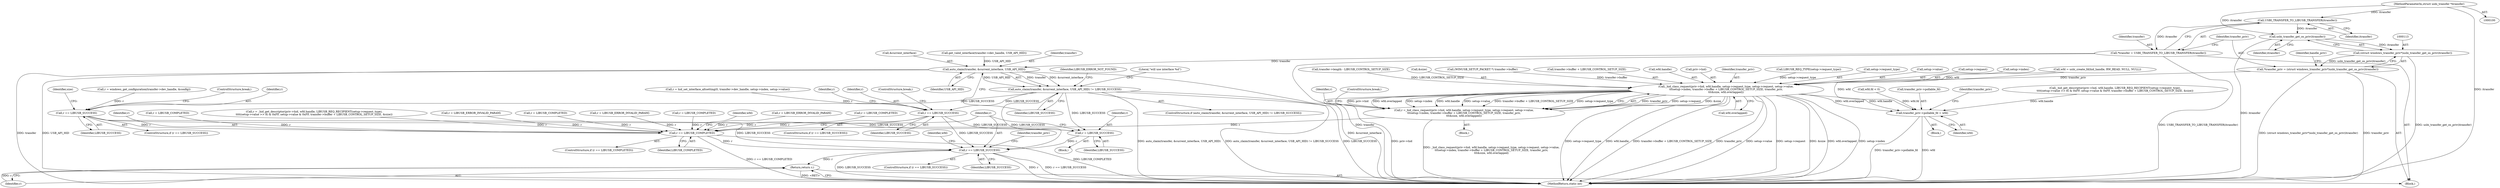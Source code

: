 digraph "1_Chrome_ac149a8d4371c0e01e0934fdd57b09e86f96b5b9_25@pointer" {
"1000107" [label="(Call,USBI_TRANSFER_TO_LIBUSB_TRANSFER(itransfer))"];
"1000102" [label="(MethodParameterIn,struct usbi_transfer *itransfer)"];
"1000105" [label="(Call,*transfer = USBI_TRANSFER_TO_LIBUSB_TRANSFER(itransfer))"];
"1000201" [label="(Call,auto_claim(transfer, &current_interface, USB_API_HID))"];
"1000200" [label="(Call,auto_claim(transfer, &current_interface, USB_API_HID) != LIBUSB_SUCCESS)"];
"1000294" [label="(Call,r == LIBUSB_SUCCESS)"];
"1000430" [label="(Call,r == LIBUSB_COMPLETED)"];
"1000454" [label="(Call,r == LIBUSB_SUCCESS)"];
"1000475" [label="(Return,return r;)"];
"1000450" [label="(Call,r = LIBUSB_SUCCESS)"];
"1000370" [label="(Call,r == LIBUSB_SUCCESS)"];
"1000114" [label="(Call,usbi_transfer_get_os_priv(itransfer))"];
"1000112" [label="(Call,(struct windows_transfer_priv*)usbi_transfer_get_os_priv(itransfer))"];
"1000110" [label="(Call,*transfer_priv = (struct windows_transfer_priv*)usbi_transfer_get_os_priv(itransfer))"];
"1000390" [label="(Call,_hid_class_request(priv->hid, wfd.handle, setup->request_type, setup->request, setup->value,\n\t\t\tsetup->index, transfer->buffer + LIBUSB_CONTROL_SETUP_SIZE, transfer_priv,\n\t\t\t&size, wfd.overlapped))"];
"1000388" [label="(Call,r =_hid_class_request(priv->hid, wfd.handle, setup->request_type, setup->request, setup->value,\n\t\t\tsetup->index, transfer->buffer + LIBUSB_CONTROL_SETUP_SIZE, transfer_priv,\n\t\t\t&size, wfd.overlapped))"];
"1000458" [label="(Call,transfer_priv->pollable_fd = wfd)"];
"1000465" [label="(Identifier,transfer_priv)"];
"1000400" [label="(Call,setup->request)"];
"1000388" [label="(Call,r =_hid_class_request(priv->hid, wfd.handle, setup->request_type, setup->request, setup->value,\n\t\t\tsetup->index, transfer->buffer + LIBUSB_CONTROL_SETUP_SIZE, transfer_priv,\n\t\t\t&size, wfd.overlapped))"];
"1000420" [label="(ControlStructure,break;)"];
"1000118" [label="(Identifier,handle_priv)"];
"1000203" [label="(Call,&current_interface)"];
"1000406" [label="(Call,setup->index)"];
"1000458" [label="(Call,transfer_priv->pollable_fd = wfd)"];
"1000417" [label="(Call,wfd.overlapped)"];
"1000369" [label="(ControlStructure,if (r == LIBUSB_SUCCESS))"];
"1000201" [label="(Call,auto_claim(transfer, &current_interface, USB_API_HID))"];
"1000375" [label="(Identifier,r)"];
"1000432" [label="(Identifier,LIBUSB_COMPLETED)"];
"1000371" [label="(Identifier,r)"];
"1000175" [label="(Call,transfer->length - LIBUSB_CONTROL_SETUP_SIZE)"];
"1000456" [label="(Identifier,LIBUSB_SUCCESS)"];
"1000312" [label="(Call,r = LIBUSB_COMPLETED)"];
"1000450" [label="(Call,r = LIBUSB_SUCCESS)"];
"1000222" [label="(Call,wfd = usbi_create_fd(hid_handle, RW_READ, NULL, NULL))"];
"1000199" [label="(ControlStructure,if (auto_claim(transfer, &current_interface, USB_API_HID) != LIBUSB_SUCCESS))"];
"1000460" [label="(Identifier,transfer_priv)"];
"1000209" [label="(Identifier,LIBUSB_ERROR_NOT_FOUND)"];
"1000299" [label="(Identifier,size)"];
"1000253" [label="(Call,_hid_get_descriptor(priv->hid, wfd.handle, LIBUSB_REQ_RECIPIENT(setup->request_type),\n\t\t\t\t(setup->value >> 8) & 0xFF, setup->value & 0xFF, transfer->buffer + LIBUSB_CONTROL_SETUP_SIZE, &size))"];
"1000115" [label="(Identifier,itransfer)"];
"1000433" [label="(Block,)"];
"1000230" [label="(Call,wfd.fd < 0)"];
"1000429" [label="(ControlStructure,if (r == LIBUSB_COMPLETED))"];
"1000105" [label="(Call,*transfer = USBI_TRANSFER_TO_LIBUSB_TRANSFER(itransfer))"];
"1000415" [label="(Call,&size)"];
"1000144" [label="(Call,(WINUSB_SETUP_PACKET *) transfer->buffer)"];
"1000189" [label="(Call,get_valid_interface(transfer->dev_handle, USB_API_HID))"];
"1000107" [label="(Call,USBI_TRANSFER_TO_LIBUSB_TRANSFER(itransfer))"];
"1000382" [label="(Call,r = LIBUSB_ERROR_INVALID_PARAM)"];
"1000326" [label="(Call,r = LIBUSB_COMPLETED)"];
"1000437" [label="(Identifier,wfd)"];
"1000102" [label="(MethodParameterIn,struct usbi_transfer *itransfer)"];
"1000334" [label="(Call,r = LIBUSB_ERROR_INVALID_PARAM)"];
"1000474" [label="(Identifier,wfd)"];
"1000451" [label="(Identifier,r)"];
"1000459" [label="(Call,transfer_priv->pollable_fd)"];
"1000452" [label="(Identifier,LIBUSB_SUCCESS)"];
"1000409" [label="(Call,transfer->buffer + LIBUSB_CONTROL_SETUP_SIZE)"];
"1000455" [label="(Identifier,r)"];
"1000114" [label="(Call,usbi_transfer_get_os_priv(itransfer))"];
"1000285" [label="(Call,r = windows_get_configuration(transfer->dev_handle, &config))"];
"1000476" [label="(Identifier,r)"];
"1000200" [label="(Call,auto_claim(transfer, &current_interface, USB_API_HID) != LIBUSB_SUCCESS)"];
"1000377" [label="(ControlStructure,break;)"];
"1000110" [label="(Call,*transfer_priv = (struct windows_transfer_priv*)usbi_transfer_get_os_priv(itransfer))"];
"1000315" [label="(ControlStructure,break;)"];
"1000211" [label="(Literal,\"will use interface %d\")"];
"1000108" [label="(Identifier,itransfer)"];
"1000475" [label="(Return,return r;)"];
"1000374" [label="(Call,r = LIBUSB_COMPLETED)"];
"1000431" [label="(Identifier,r)"];
"1000351" [label="(Call,r = LIBUSB_COMPLETED)"];
"1000112" [label="(Call,(struct windows_transfer_priv*)usbi_transfer_get_os_priv(itransfer))"];
"1000293" [label="(ControlStructure,if (r == LIBUSB_SUCCESS))"];
"1000394" [label="(Call,wfd.handle)"];
"1000391" [label="(Call,priv->hid)"];
"1000414" [label="(Identifier,transfer_priv)"];
"1000294" [label="(Call,r == LIBUSB_SUCCESS)"];
"1000239" [label="(Call,LIBUSB_REQ_TYPE(setup->request_type))"];
"1000477" [label="(MethodReturn,static int)"];
"1000372" [label="(Identifier,LIBUSB_SUCCESS)"];
"1000454" [label="(Call,r == LIBUSB_SUCCESS)"];
"1000389" [label="(Identifier,r)"];
"1000295" [label="(Identifier,r)"];
"1000390" [label="(Call,_hid_class_request(priv->hid, wfd.handle, setup->request_type, setup->request, setup->value,\n\t\t\tsetup->index, transfer->buffer + LIBUSB_CONTROL_SETUP_SIZE, transfer_priv,\n\t\t\t&size, wfd.overlapped))"];
"1000296" [label="(Identifier,LIBUSB_SUCCESS)"];
"1000251" [label="(Call,r = _hid_get_descriptor(priv->hid, wfd.handle, LIBUSB_REQ_RECIPIENT(setup->request_type),\n\t\t\t\t(setup->value >> 8) & 0xFF, setup->value & 0xFF, transfer->buffer + LIBUSB_CONTROL_SETUP_SIZE, &size))"];
"1000453" [label="(ControlStructure,if (r == LIBUSB_SUCCESS))"];
"1000397" [label="(Call,setup->request_type)"];
"1000457" [label="(Block,)"];
"1000205" [label="(Identifier,USB_API_HID)"];
"1000370" [label="(Call,r == LIBUSB_SUCCESS)"];
"1000103" [label="(Block,)"];
"1000106" [label="(Identifier,transfer)"];
"1000356" [label="(Call,r = hid_set_interface_altsetting(0, transfer->dev_handle, setup->index, setup->value))"];
"1000111" [label="(Identifier,transfer_priv)"];
"1000425" [label="(Call,r = LIBUSB_ERROR_INVALID_PARAM)"];
"1000206" [label="(Identifier,LIBUSB_SUCCESS)"];
"1000243" [label="(Block,)"];
"1000430" [label="(Call,r == LIBUSB_COMPLETED)"];
"1000462" [label="(Identifier,wfd)"];
"1000202" [label="(Identifier,transfer)"];
"1000403" [label="(Call,setup->value)"];
"1000107" -> "1000105"  [label="AST: "];
"1000107" -> "1000108"  [label="CFG: "];
"1000108" -> "1000107"  [label="AST: "];
"1000105" -> "1000107"  [label="CFG: "];
"1000107" -> "1000105"  [label="DDG: itransfer"];
"1000102" -> "1000107"  [label="DDG: itransfer"];
"1000107" -> "1000114"  [label="DDG: itransfer"];
"1000102" -> "1000100"  [label="AST: "];
"1000102" -> "1000477"  [label="DDG: itransfer"];
"1000102" -> "1000114"  [label="DDG: itransfer"];
"1000105" -> "1000103"  [label="AST: "];
"1000106" -> "1000105"  [label="AST: "];
"1000111" -> "1000105"  [label="CFG: "];
"1000105" -> "1000477"  [label="DDG: USBI_TRANSFER_TO_LIBUSB_TRANSFER(itransfer)"];
"1000105" -> "1000477"  [label="DDG: transfer"];
"1000105" -> "1000201"  [label="DDG: transfer"];
"1000201" -> "1000200"  [label="AST: "];
"1000201" -> "1000205"  [label="CFG: "];
"1000202" -> "1000201"  [label="AST: "];
"1000203" -> "1000201"  [label="AST: "];
"1000205" -> "1000201"  [label="AST: "];
"1000206" -> "1000201"  [label="CFG: "];
"1000201" -> "1000477"  [label="DDG: &current_interface"];
"1000201" -> "1000477"  [label="DDG: USB_API_HID"];
"1000201" -> "1000477"  [label="DDG: transfer"];
"1000201" -> "1000200"  [label="DDG: transfer"];
"1000201" -> "1000200"  [label="DDG: &current_interface"];
"1000201" -> "1000200"  [label="DDG: USB_API_HID"];
"1000189" -> "1000201"  [label="DDG: USB_API_HID"];
"1000200" -> "1000199"  [label="AST: "];
"1000200" -> "1000206"  [label="CFG: "];
"1000206" -> "1000200"  [label="AST: "];
"1000209" -> "1000200"  [label="CFG: "];
"1000211" -> "1000200"  [label="CFG: "];
"1000200" -> "1000477"  [label="DDG: auto_claim(transfer, &current_interface, USB_API_HID)"];
"1000200" -> "1000477"  [label="DDG: auto_claim(transfer, &current_interface, USB_API_HID) != LIBUSB_SUCCESS"];
"1000200" -> "1000477"  [label="DDG: LIBUSB_SUCCESS"];
"1000200" -> "1000294"  [label="DDG: LIBUSB_SUCCESS"];
"1000200" -> "1000370"  [label="DDG: LIBUSB_SUCCESS"];
"1000200" -> "1000450"  [label="DDG: LIBUSB_SUCCESS"];
"1000200" -> "1000454"  [label="DDG: LIBUSB_SUCCESS"];
"1000294" -> "1000293"  [label="AST: "];
"1000294" -> "1000296"  [label="CFG: "];
"1000295" -> "1000294"  [label="AST: "];
"1000296" -> "1000294"  [label="AST: "];
"1000299" -> "1000294"  [label="CFG: "];
"1000315" -> "1000294"  [label="CFG: "];
"1000285" -> "1000294"  [label="DDG: r"];
"1000294" -> "1000430"  [label="DDG: r"];
"1000294" -> "1000450"  [label="DDG: LIBUSB_SUCCESS"];
"1000294" -> "1000454"  [label="DDG: LIBUSB_SUCCESS"];
"1000430" -> "1000429"  [label="AST: "];
"1000430" -> "1000432"  [label="CFG: "];
"1000431" -> "1000430"  [label="AST: "];
"1000432" -> "1000430"  [label="AST: "];
"1000437" -> "1000430"  [label="CFG: "];
"1000455" -> "1000430"  [label="CFG: "];
"1000430" -> "1000477"  [label="DDG: LIBUSB_COMPLETED"];
"1000430" -> "1000477"  [label="DDG: r == LIBUSB_COMPLETED"];
"1000374" -> "1000430"  [label="DDG: r"];
"1000382" -> "1000430"  [label="DDG: r"];
"1000388" -> "1000430"  [label="DDG: r"];
"1000312" -> "1000430"  [label="DDG: r"];
"1000351" -> "1000430"  [label="DDG: r"];
"1000326" -> "1000430"  [label="DDG: r"];
"1000334" -> "1000430"  [label="DDG: r"];
"1000370" -> "1000430"  [label="DDG: r"];
"1000251" -> "1000430"  [label="DDG: r"];
"1000425" -> "1000430"  [label="DDG: r"];
"1000430" -> "1000454"  [label="DDG: r"];
"1000454" -> "1000453"  [label="AST: "];
"1000454" -> "1000456"  [label="CFG: "];
"1000455" -> "1000454"  [label="AST: "];
"1000456" -> "1000454"  [label="AST: "];
"1000460" -> "1000454"  [label="CFG: "];
"1000474" -> "1000454"  [label="CFG: "];
"1000454" -> "1000477"  [label="DDG: r"];
"1000454" -> "1000477"  [label="DDG: r == LIBUSB_SUCCESS"];
"1000454" -> "1000477"  [label="DDG: LIBUSB_SUCCESS"];
"1000450" -> "1000454"  [label="DDG: r"];
"1000370" -> "1000454"  [label="DDG: LIBUSB_SUCCESS"];
"1000454" -> "1000475"  [label="DDG: r"];
"1000475" -> "1000103"  [label="AST: "];
"1000475" -> "1000476"  [label="CFG: "];
"1000476" -> "1000475"  [label="AST: "];
"1000477" -> "1000475"  [label="CFG: "];
"1000475" -> "1000477"  [label="DDG: <RET>"];
"1000476" -> "1000475"  [label="DDG: r"];
"1000450" -> "1000433"  [label="AST: "];
"1000450" -> "1000452"  [label="CFG: "];
"1000451" -> "1000450"  [label="AST: "];
"1000452" -> "1000450"  [label="AST: "];
"1000455" -> "1000450"  [label="CFG: "];
"1000370" -> "1000450"  [label="DDG: LIBUSB_SUCCESS"];
"1000370" -> "1000369"  [label="AST: "];
"1000370" -> "1000372"  [label="CFG: "];
"1000371" -> "1000370"  [label="AST: "];
"1000372" -> "1000370"  [label="AST: "];
"1000375" -> "1000370"  [label="CFG: "];
"1000377" -> "1000370"  [label="CFG: "];
"1000356" -> "1000370"  [label="DDG: r"];
"1000114" -> "1000112"  [label="AST: "];
"1000114" -> "1000115"  [label="CFG: "];
"1000115" -> "1000114"  [label="AST: "];
"1000112" -> "1000114"  [label="CFG: "];
"1000114" -> "1000477"  [label="DDG: itransfer"];
"1000114" -> "1000112"  [label="DDG: itransfer"];
"1000112" -> "1000110"  [label="AST: "];
"1000113" -> "1000112"  [label="AST: "];
"1000110" -> "1000112"  [label="CFG: "];
"1000112" -> "1000477"  [label="DDG: usbi_transfer_get_os_priv(itransfer)"];
"1000112" -> "1000110"  [label="DDG: usbi_transfer_get_os_priv(itransfer)"];
"1000110" -> "1000103"  [label="AST: "];
"1000111" -> "1000110"  [label="AST: "];
"1000118" -> "1000110"  [label="CFG: "];
"1000110" -> "1000477"  [label="DDG: (struct windows_transfer_priv*)usbi_transfer_get_os_priv(itransfer)"];
"1000110" -> "1000477"  [label="DDG: transfer_priv"];
"1000110" -> "1000390"  [label="DDG: transfer_priv"];
"1000390" -> "1000388"  [label="AST: "];
"1000390" -> "1000417"  [label="CFG: "];
"1000391" -> "1000390"  [label="AST: "];
"1000394" -> "1000390"  [label="AST: "];
"1000397" -> "1000390"  [label="AST: "];
"1000400" -> "1000390"  [label="AST: "];
"1000403" -> "1000390"  [label="AST: "];
"1000406" -> "1000390"  [label="AST: "];
"1000409" -> "1000390"  [label="AST: "];
"1000414" -> "1000390"  [label="AST: "];
"1000415" -> "1000390"  [label="AST: "];
"1000417" -> "1000390"  [label="AST: "];
"1000388" -> "1000390"  [label="CFG: "];
"1000390" -> "1000477"  [label="DDG: setup->request_type"];
"1000390" -> "1000477"  [label="DDG: wfd.handle"];
"1000390" -> "1000477"  [label="DDG: transfer->buffer + LIBUSB_CONTROL_SETUP_SIZE"];
"1000390" -> "1000477"  [label="DDG: transfer_priv"];
"1000390" -> "1000477"  [label="DDG: setup->value"];
"1000390" -> "1000477"  [label="DDG: setup->request"];
"1000390" -> "1000477"  [label="DDG: &size"];
"1000390" -> "1000477"  [label="DDG: wfd.overlapped"];
"1000390" -> "1000477"  [label="DDG: setup->index"];
"1000390" -> "1000477"  [label="DDG: priv->hid"];
"1000390" -> "1000388"  [label="DDG: transfer_priv"];
"1000390" -> "1000388"  [label="DDG: setup->request"];
"1000390" -> "1000388"  [label="DDG: &size"];
"1000390" -> "1000388"  [label="DDG: priv->hid"];
"1000390" -> "1000388"  [label="DDG: wfd.overlapped"];
"1000390" -> "1000388"  [label="DDG: setup->index"];
"1000390" -> "1000388"  [label="DDG: wfd.handle"];
"1000390" -> "1000388"  [label="DDG: setup->value"];
"1000390" -> "1000388"  [label="DDG: transfer->buffer + LIBUSB_CONTROL_SETUP_SIZE"];
"1000390" -> "1000388"  [label="DDG: setup->request_type"];
"1000222" -> "1000390"  [label="DDG: wfd"];
"1000239" -> "1000390"  [label="DDG: setup->request_type"];
"1000144" -> "1000390"  [label="DDG: transfer->buffer"];
"1000175" -> "1000390"  [label="DDG: LIBUSB_CONTROL_SETUP_SIZE"];
"1000390" -> "1000458"  [label="DDG: wfd.handle"];
"1000390" -> "1000458"  [label="DDG: wfd.overlapped"];
"1000388" -> "1000243"  [label="AST: "];
"1000389" -> "1000388"  [label="AST: "];
"1000420" -> "1000388"  [label="CFG: "];
"1000388" -> "1000477"  [label="DDG: _hid_class_request(priv->hid, wfd.handle, setup->request_type, setup->request, setup->value,\n\t\t\tsetup->index, transfer->buffer + LIBUSB_CONTROL_SETUP_SIZE, transfer_priv,\n\t\t\t&size, wfd.overlapped)"];
"1000458" -> "1000457"  [label="AST: "];
"1000458" -> "1000462"  [label="CFG: "];
"1000459" -> "1000458"  [label="AST: "];
"1000462" -> "1000458"  [label="AST: "];
"1000465" -> "1000458"  [label="CFG: "];
"1000458" -> "1000477"  [label="DDG: transfer_priv->pollable_fd"];
"1000458" -> "1000477"  [label="DDG: wfd"];
"1000222" -> "1000458"  [label="DDG: wfd"];
"1000230" -> "1000458"  [label="DDG: wfd.fd"];
"1000253" -> "1000458"  [label="DDG: wfd.handle"];
}
